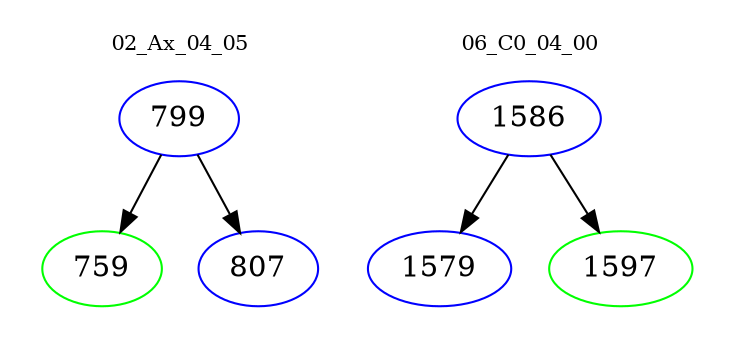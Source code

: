 digraph{
subgraph cluster_0 {
color = white
label = "02_Ax_04_05";
fontsize=10;
T0_799 [label="799", color="blue"]
T0_799 -> T0_759 [color="black"]
T0_759 [label="759", color="green"]
T0_799 -> T0_807 [color="black"]
T0_807 [label="807", color="blue"]
}
subgraph cluster_1 {
color = white
label = "06_C0_04_00";
fontsize=10;
T1_1586 [label="1586", color="blue"]
T1_1586 -> T1_1579 [color="black"]
T1_1579 [label="1579", color="blue"]
T1_1586 -> T1_1597 [color="black"]
T1_1597 [label="1597", color="green"]
}
}
